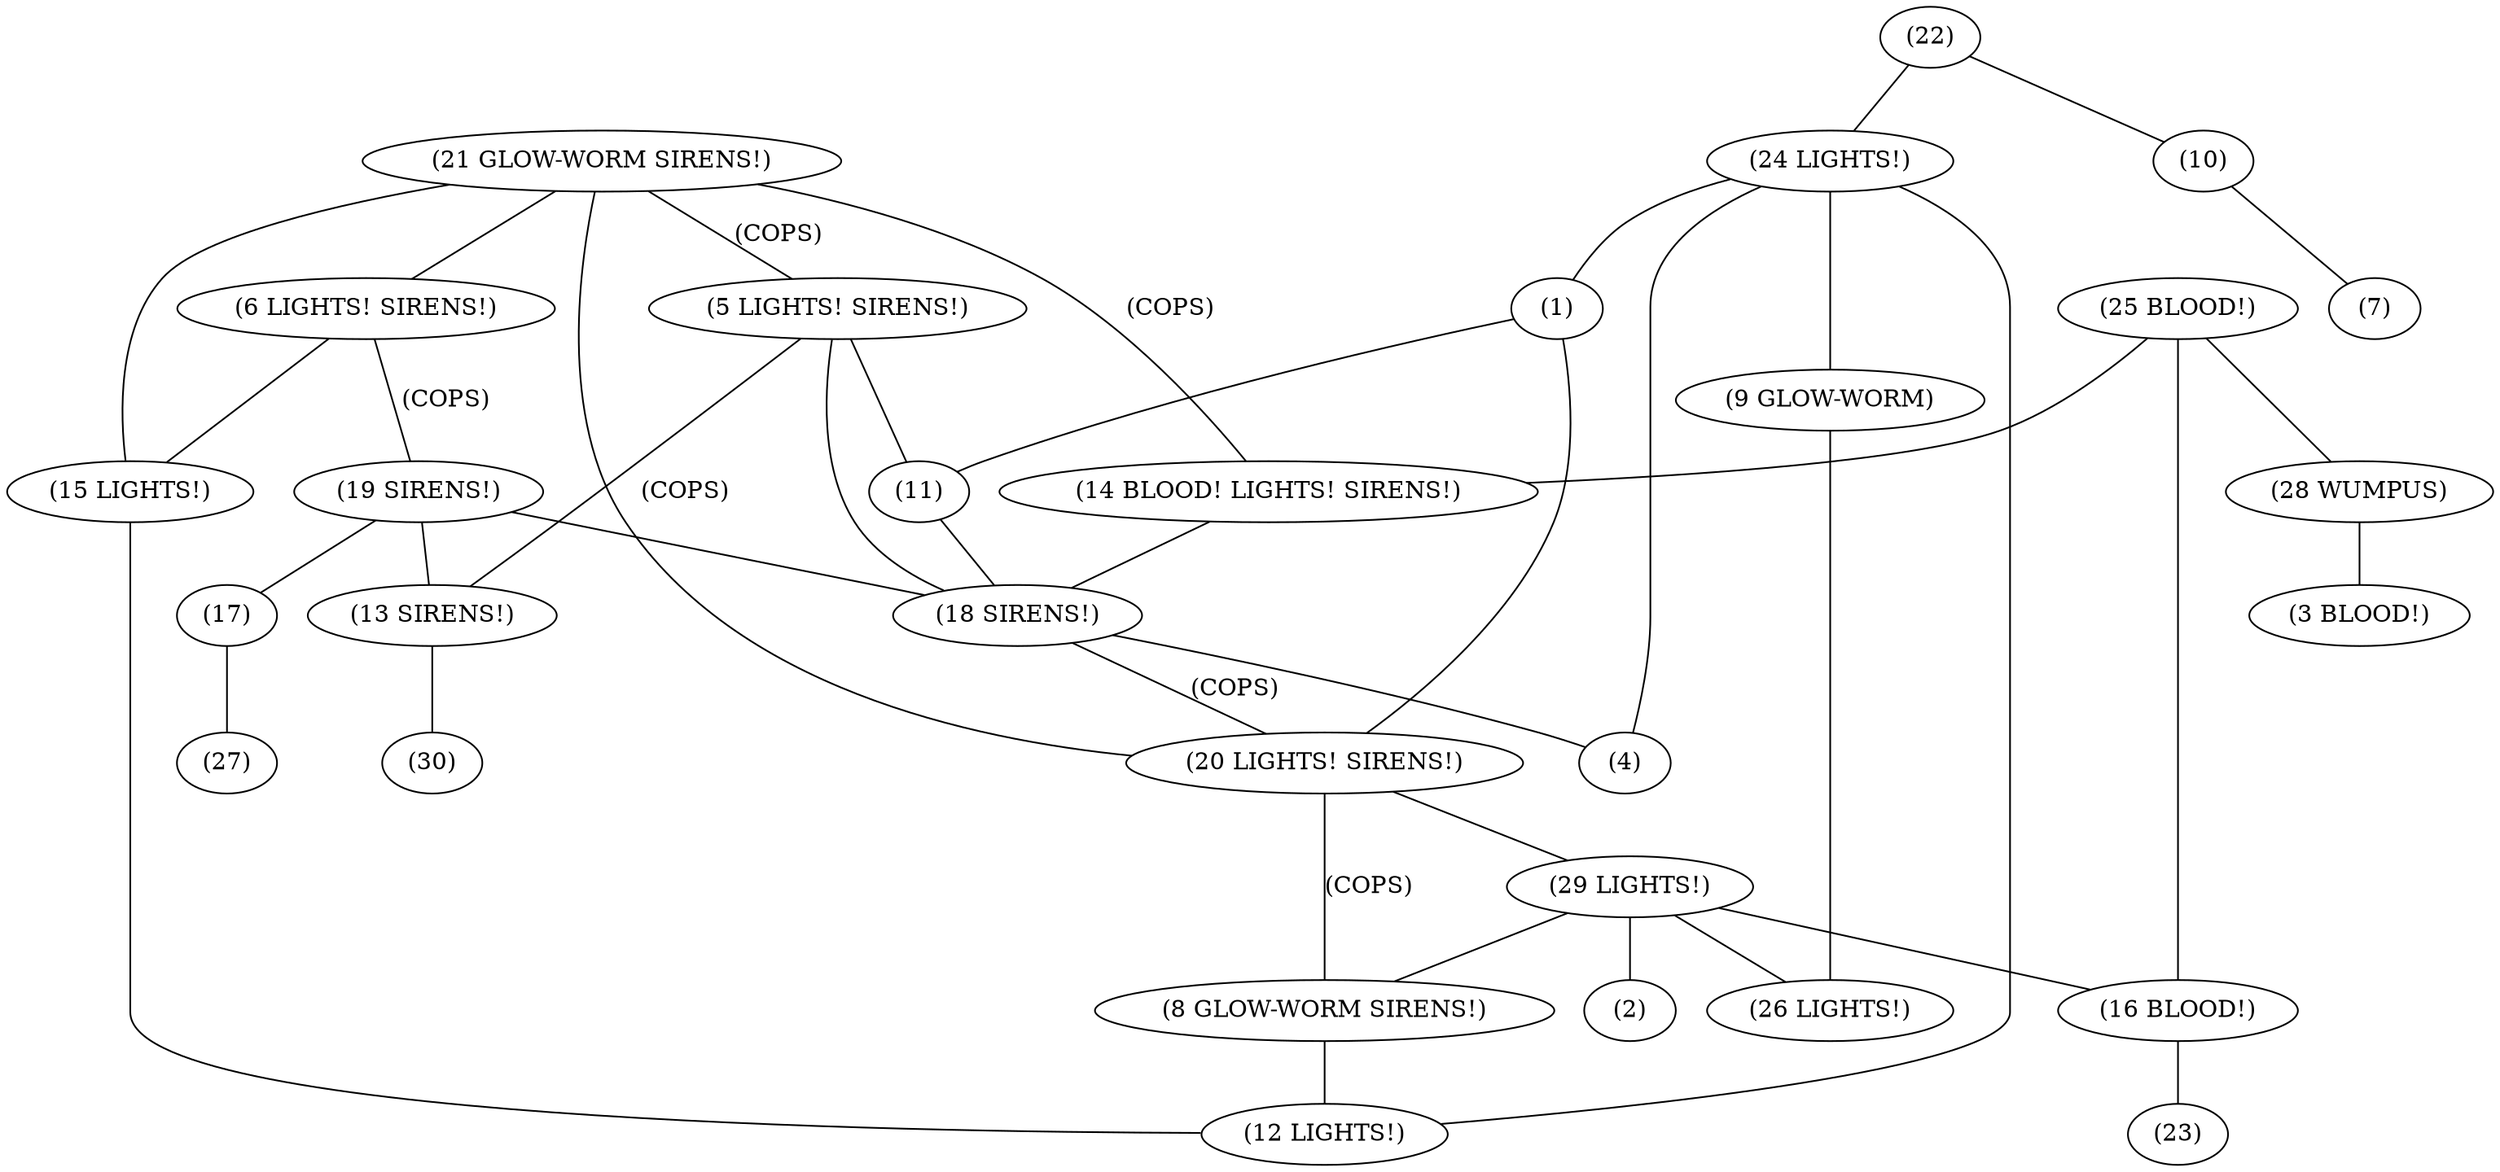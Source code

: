graph{
1[label="(1)"];
2[label="(2)"];
3[label="(3 BLOOD!)"];
4[label="(4)"];
5[label="(5 LIGHTS! SIRENS!)"];
6[label="(6 LIGHTS! SIRENS!)"];
7[label="(7)"];
8[label="(8 GLOW-WORM SIRENS!)"];
9[label="(9 GLOW-WORM)"];
10[label="(10)"];
11[label="(11)"];
12[label="(12 LIGHTS!)"];
13[label="(13 SIRENS!)"];
14[label="(14 BLOOD! LIGHTS! SIRENS!)"];
15[label="(15 LIGHTS!)"];
16[label="(16 BLOOD!)"];
17[label="(17)"];
18[label="(18 SIRENS!)"];
19[label="(19 SIRENS!)"];
20[label="(20 LIGHTS! SIRENS!)"];
21[label="(21 GLOW-WORM SIRENS!)"];
22[label="(22)"];
23[label="(23)"];
24[label="(24 LIGHTS!)"];
25[label="(25 BLOOD!)"];
26[label="(26 LIGHTS!)"];
27[label="(27)"];
28[label="(28 WUMPUS)"];
29[label="(29 LIGHTS!)"];
30[label="(30)"];
10--7[label=""];
16--23[label=""];
9--26[label=""];
8--12[label=""];
29--2[label=""];
29--26[label=""];
29--16[label=""];
29--8[label=""];
20--29[label=""];
20--8[label="(COPS)"];
13--30[label=""];
28--3[label=""];
18--20[label="(COPS)"];
18--4[label=""];
11--18[label=""];
1--20[label=""];
1--11[label=""];
17--27[label=""];
15--12[label=""];
24--12[label=""];
24--4[label=""];
24--1[label=""];
24--9[label=""];
22--10[label=""];
22--24[label=""];
14--18[label=""];
25--16[label=""];
25--28[label=""];
25--14[label=""];
19--18[label=""];
19--13[label=""];
19--17[label=""];
6--15[label=""];
6--19[label="(COPS)"];
5--18[label=""];
5--11[label=""];
5--13[label="(COPS)"];
21--6[label=""];
21--20[label=""];
21--15[label=""];
21--14[label="(COPS)"];
21--5[label="(COPS)"];}
